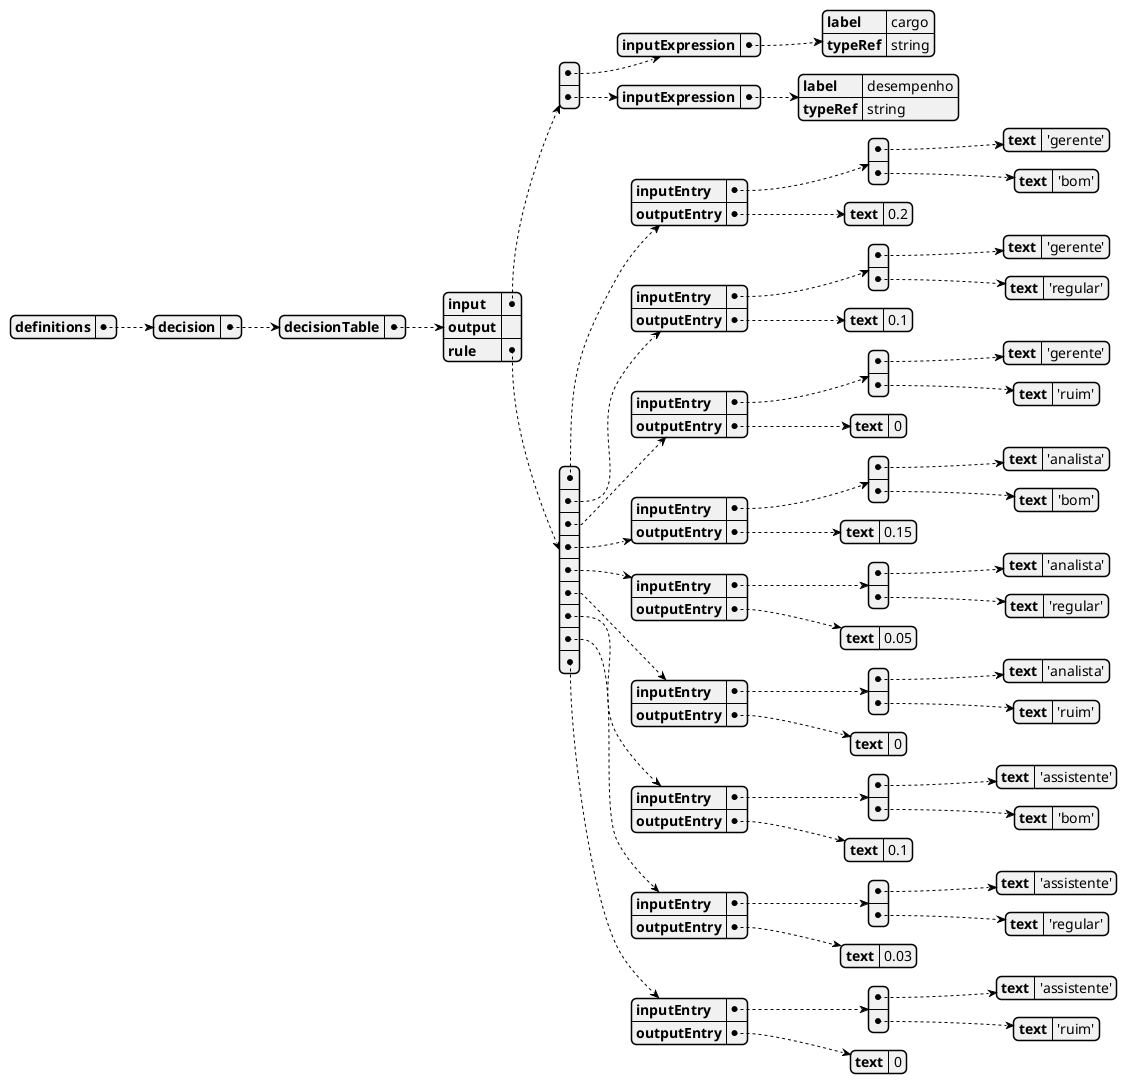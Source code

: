 @startjson
{
    "definitions": {
        "decision": {
            "decisionTable": {
                "input": [
                    {
                        "inputExpression": {
                            "label": "cargo",
                            "typeRef": "string"
                        }
                    },
                    {
                        "inputExpression": {
                            "label": "desempenho",
                            "typeRef": "string"
                        }
                    }
                ],
                "output": "",
                "rule": [
                    {
                        "inputEntry": [
                            {
                                "text": "'gerente'"
                            },
                            {
                                "text": "'bom'"
                            }
                        ],
                        "outputEntry": {
                            "text": 0.2
                        }
                    },
                    {
                        "inputEntry": [
                            {
                                "text": "'gerente'"
                            },
                            {
                                "text": "'regular'"
                            }
                        ],
                        "outputEntry": {
                            "text": 0.1
                        }
                    },
                    {
                        "inputEntry": [
                            {
                                "text": "'gerente'"
                            },
                            {
                                "text": "'ruim'"
                            }
                        ],
                        "outputEntry": {
                            "text": 0
                        }
                    },
                    {
                        "inputEntry": [
                            {
                                "text": "'analista'"
                            },
                            {
                                "text": "'bom'"
                            }
                        ],
                        "outputEntry": {
                            "text": 0.15
                        }
                    },
                    {
                        "inputEntry": [
                            {
                                "text": "'analista'"
                            },
                            {
                                "text": "'regular'"
                            }
                        ],
                        "outputEntry": {
                            "text": 0.05
                        }
                    },
                    {
                        "inputEntry": [
                            {
                                "text": "'analista'"
                            },
                            {
                                "text": "'ruim'"
                            }
                        ],
                        "outputEntry": {
                            "text": 0
                        }
                    },
                    {
                        "inputEntry": [
                            {
                                "text": "'assistente'"
                            },
                            {
                                "text": "'bom'"
                            }
                        ],
                        "outputEntry": {
                            "text": 0.1
                        }
                    },
                    {
                        "inputEntry": [
                            {
                                "text": "'assistente'"
                            },
                            {
                                "text": "'regular'"
                            }
                        ],
                        "outputEntry": {
                            "text": 0.03
                        }
                    },
                    {
                        "inputEntry": [
                            {
                                "text": "'assistente'"
                            },
                            {
                                "text": "'ruim'"
                            }
                        ],
                        "outputEntry": {
                            "text": 0
                        }
                    }
                ]
            }
        }
    }
}
@endjson